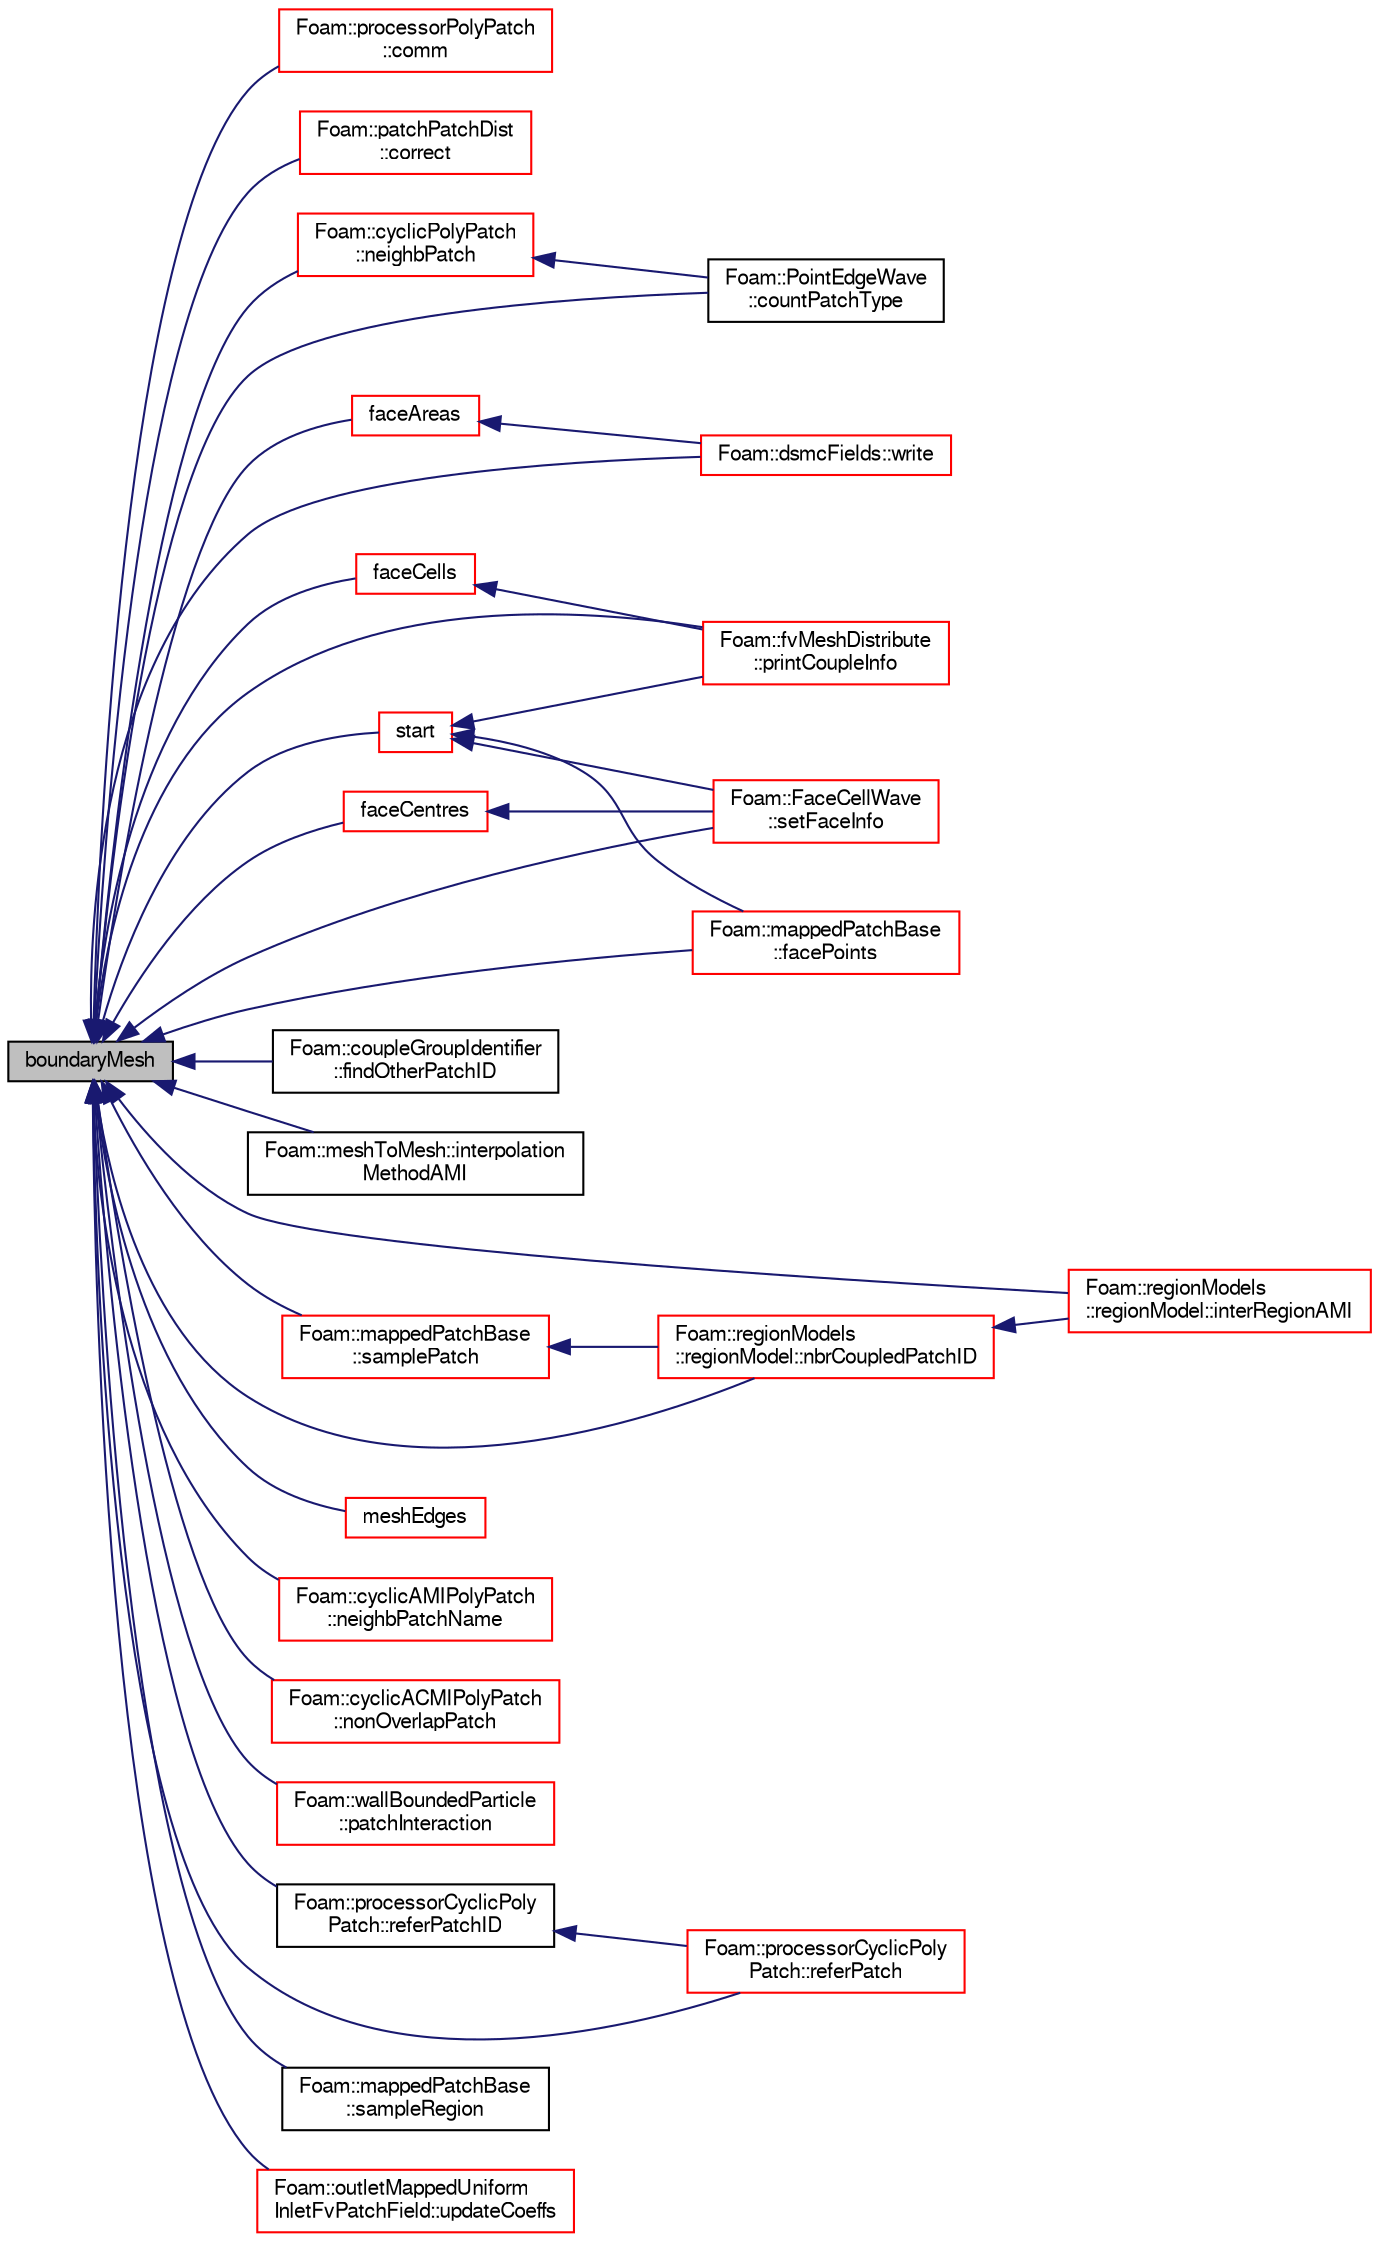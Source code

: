digraph "boundaryMesh"
{
  bgcolor="transparent";
  edge [fontname="FreeSans",fontsize="10",labelfontname="FreeSans",labelfontsize="10"];
  node [fontname="FreeSans",fontsize="10",shape=record];
  rankdir="LR";
  Node1337 [label="boundaryMesh",height=0.2,width=0.4,color="black", fillcolor="grey75", style="filled", fontcolor="black"];
  Node1337 -> Node1338 [dir="back",color="midnightblue",fontsize="10",style="solid",fontname="FreeSans"];
  Node1338 [label="Foam::processorPolyPatch\l::comm",height=0.2,width=0.4,color="red",URL="$a27454.html#a8bdf05e14c00281ba14f0e1e24c2dd58",tooltip="Return communicator used for communication. "];
  Node1337 -> Node1342 [dir="back",color="midnightblue",fontsize="10",style="solid",fontname="FreeSans"];
  Node1342 [label="Foam::patchPatchDist\l::correct",height=0.2,width=0.4,color="red",URL="$a24846.html#a3ae44b28050c3aa494c1d8e18cf618c1",tooltip="Correct for mesh geom/topo changes. "];
  Node1337 -> Node1344 [dir="back",color="midnightblue",fontsize="10",style="solid",fontname="FreeSans"];
  Node1344 [label="Foam::PointEdgeWave\l::countPatchType",height=0.2,width=0.4,color="black",URL="$a24858.html#a774d50194a0ab5809347d4eb20808ff6"];
  Node1337 -> Node1345 [dir="back",color="midnightblue",fontsize="10",style="solid",fontname="FreeSans"];
  Node1345 [label="faceAreas",height=0.2,width=0.4,color="red",URL="$a27478.html#a129c714af51a28e963f5f445235715b9",tooltip="Return face normals. "];
  Node1345 -> Node1368 [dir="back",color="midnightblue",fontsize="10",style="solid",fontname="FreeSans"];
  Node1368 [label="Foam::dsmcFields::write",height=0.2,width=0.4,color="red",URL="$a28886.html#aac759501cf6c7895a70eecbef0226ae1",tooltip="Calculate the dsmcFields and write. "];
  Node1337 -> Node1375 [dir="back",color="midnightblue",fontsize="10",style="solid",fontname="FreeSans"];
  Node1375 [label="faceCells",height=0.2,width=0.4,color="red",URL="$a27478.html#afbfac825732ef2770fff4261b4e930e9",tooltip="Return face-cell addressing. "];
  Node1375 -> Node1376 [dir="back",color="midnightblue",fontsize="10",style="solid",fontname="FreeSans"];
  Node1376 [label="Foam::fvMeshDistribute\l::printCoupleInfo",height=0.2,width=0.4,color="red",URL="$a21454.html#a0b2e9e5ba94679bbc5d807ecf02687e2",tooltip="Print some info on coupling data. "];
  Node1337 -> Node1975 [dir="back",color="midnightblue",fontsize="10",style="solid",fontname="FreeSans"];
  Node1975 [label="faceCentres",height=0.2,width=0.4,color="red",URL="$a27478.html#a7eedbc42527b683112bf222f221a714c",tooltip="Return face centres. "];
  Node1975 -> Node1460 [dir="back",color="midnightblue",fontsize="10",style="solid",fontname="FreeSans"];
  Node1460 [label="Foam::FaceCellWave\l::setFaceInfo",height=0.2,width=0.4,color="red",URL="$a24814.html#a4dfc64d9c6a80650006ac5ab728f95b0",tooltip="Set initial changed faces. "];
  Node1337 -> Node1619 [dir="back",color="midnightblue",fontsize="10",style="solid",fontname="FreeSans"];
  Node1619 [label="Foam::mappedPatchBase\l::facePoints",height=0.2,width=0.4,color="red",URL="$a25094.html#a07740d4a505ec8efad942345ccfc861e",tooltip="Get the points from face-centre-decomposition face centres. "];
  Node1337 -> Node1830 [dir="back",color="midnightblue",fontsize="10",style="solid",fontname="FreeSans"];
  Node1830 [label="Foam::coupleGroupIdentifier\l::findOtherPatchID",height=0.2,width=0.4,color="black",URL="$a27118.html#a1f982be5814aa55aaae2af24ff0564b2",tooltip="Find other patch in same region. Returns index of patch or -1. "];
  Node1337 -> Node1983 [dir="back",color="midnightblue",fontsize="10",style="solid",fontname="FreeSans"];
  Node1983 [label="Foam::meshToMesh::interpolation\lMethodAMI",height=0.2,width=0.4,color="black",URL="$a29254.html#aef7049b730f1c37232e66c147569b92b",tooltip="Conversion between mesh and patch interpolation methods. "];
  Node1337 -> Node1868 [dir="back",color="midnightblue",fontsize="10",style="solid",fontname="FreeSans"];
  Node1868 [label="Foam::regionModels\l::regionModel::interRegionAMI",height=0.2,width=0.4,color="red",URL="$a28998.html#ae6f98cf640b80963b57aa58591e37009",tooltip="Create or return a new inter-region AMI object. "];
  Node1337 -> Node1984 [dir="back",color="midnightblue",fontsize="10",style="solid",fontname="FreeSans"];
  Node1984 [label="meshEdges",height=0.2,width=0.4,color="red",URL="$a27478.html#afdf4c59abcf53eb2d39c9378a77551c3",tooltip="Return global edge index for local edges. "];
  Node1337 -> Node1867 [dir="back",color="midnightblue",fontsize="10",style="solid",fontname="FreeSans"];
  Node1867 [label="Foam::regionModels\l::regionModel::nbrCoupledPatchID",height=0.2,width=0.4,color="red",URL="$a28998.html#a815489a8e5ceebec990123eab576d2ef",tooltip="Return the coupled patch ID paired with coupled patch. "];
  Node1867 -> Node1868 [dir="back",color="midnightblue",fontsize="10",style="solid",fontname="FreeSans"];
  Node1337 -> Node1985 [dir="back",color="midnightblue",fontsize="10",style="solid",fontname="FreeSans"];
  Node1985 [label="Foam::cyclicPolyPatch\l::neighbPatch",height=0.2,width=0.4,color="red",URL="$a27434.html#a25d2f0ac438fefb7307d924d17ae6248"];
  Node1985 -> Node1344 [dir="back",color="midnightblue",fontsize="10",style="solid",fontname="FreeSans"];
  Node1337 -> Node2014 [dir="back",color="midnightblue",fontsize="10",style="solid",fontname="FreeSans"];
  Node2014 [label="Foam::cyclicAMIPolyPatch\l::neighbPatchName",height=0.2,width=0.4,color="red",URL="$a24946.html#a1ead4b5b090c3b93bd27d242080dce76",tooltip="Neighbour patch name. "];
  Node1337 -> Node1364 [dir="back",color="midnightblue",fontsize="10",style="solid",fontname="FreeSans"];
  Node1364 [label="Foam::cyclicACMIPolyPatch\l::nonOverlapPatch",height=0.2,width=0.4,color="red",URL="$a24926.html#a393c20e8e90bcd64649901bd64b64f49",tooltip="Return a const reference to the non-overlapping patch. "];
  Node1337 -> Node2032 [dir="back",color="midnightblue",fontsize="10",style="solid",fontname="FreeSans"];
  Node2032 [label="Foam::wallBoundedParticle\l::patchInteraction",height=0.2,width=0.4,color="red",URL="$a28794.html#a1819d883f2235b698aa07c0be592cd0d",tooltip="Do all patch interaction. "];
  Node1337 -> Node1376 [dir="back",color="midnightblue",fontsize="10",style="solid",fontname="FreeSans"];
  Node1337 -> Node1994 [dir="back",color="midnightblue",fontsize="10",style="solid",fontname="FreeSans"];
  Node1994 [label="Foam::processorCyclicPoly\lPatch::referPatch",height=0.2,width=0.4,color="red",URL="$a27458.html#aca51647def8ec2c3e05940f722e1dc6e"];
  Node1337 -> Node2034 [dir="back",color="midnightblue",fontsize="10",style="solid",fontname="FreeSans"];
  Node2034 [label="Foam::processorCyclicPoly\lPatch::referPatchID",height=0.2,width=0.4,color="black",URL="$a27458.html#a86b7a7712f1ee31a8ca7722d7911accf",tooltip="Referring patchID. "];
  Node2034 -> Node1994 [dir="back",color="midnightblue",fontsize="10",style="solid",fontname="FreeSans"];
  Node1337 -> Node1866 [dir="back",color="midnightblue",fontsize="10",style="solid",fontname="FreeSans"];
  Node1866 [label="Foam::mappedPatchBase\l::samplePatch",height=0.2,width=0.4,color="red",URL="$a25094.html#abeba9683e79bef1963ffd8abdd6aa59f",tooltip="Patch (only if NEARESTPATCHFACE) "];
  Node1866 -> Node1867 [dir="back",color="midnightblue",fontsize="10",style="solid",fontname="FreeSans"];
  Node1337 -> Node1870 [dir="back",color="midnightblue",fontsize="10",style="solid",fontname="FreeSans"];
  Node1870 [label="Foam::mappedPatchBase\l::sampleRegion",height=0.2,width=0.4,color="black",URL="$a25094.html#addbdc95b98f4098c7a88c13c90619f2f",tooltip="Region to sample. "];
  Node1337 -> Node1460 [dir="back",color="midnightblue",fontsize="10",style="solid",fontname="FreeSans"];
  Node1337 -> Node1493 [dir="back",color="midnightblue",fontsize="10",style="solid",fontname="FreeSans"];
  Node1493 [label="start",height=0.2,width=0.4,color="red",URL="$a27478.html#a6bfd3e3abb11e98bdb4b98671cec1234",tooltip="Return start label of this patch in the polyMesh face list. "];
  Node1493 -> Node1619 [dir="back",color="midnightblue",fontsize="10",style="solid",fontname="FreeSans"];
  Node1493 -> Node1376 [dir="back",color="midnightblue",fontsize="10",style="solid",fontname="FreeSans"];
  Node1493 -> Node1460 [dir="back",color="midnightblue",fontsize="10",style="solid",fontname="FreeSans"];
  Node1337 -> Node2035 [dir="back",color="midnightblue",fontsize="10",style="solid",fontname="FreeSans"];
  Node2035 [label="Foam::outletMappedUniform\lInletFvPatchField::updateCoeffs",height=0.2,width=0.4,color="red",URL="$a22198.html#a7e24eafac629d3733181cd942d4c902f",tooltip="Update the coefficients associated with the patch field. "];
  Node1337 -> Node1368 [dir="back",color="midnightblue",fontsize="10",style="solid",fontname="FreeSans"];
}
